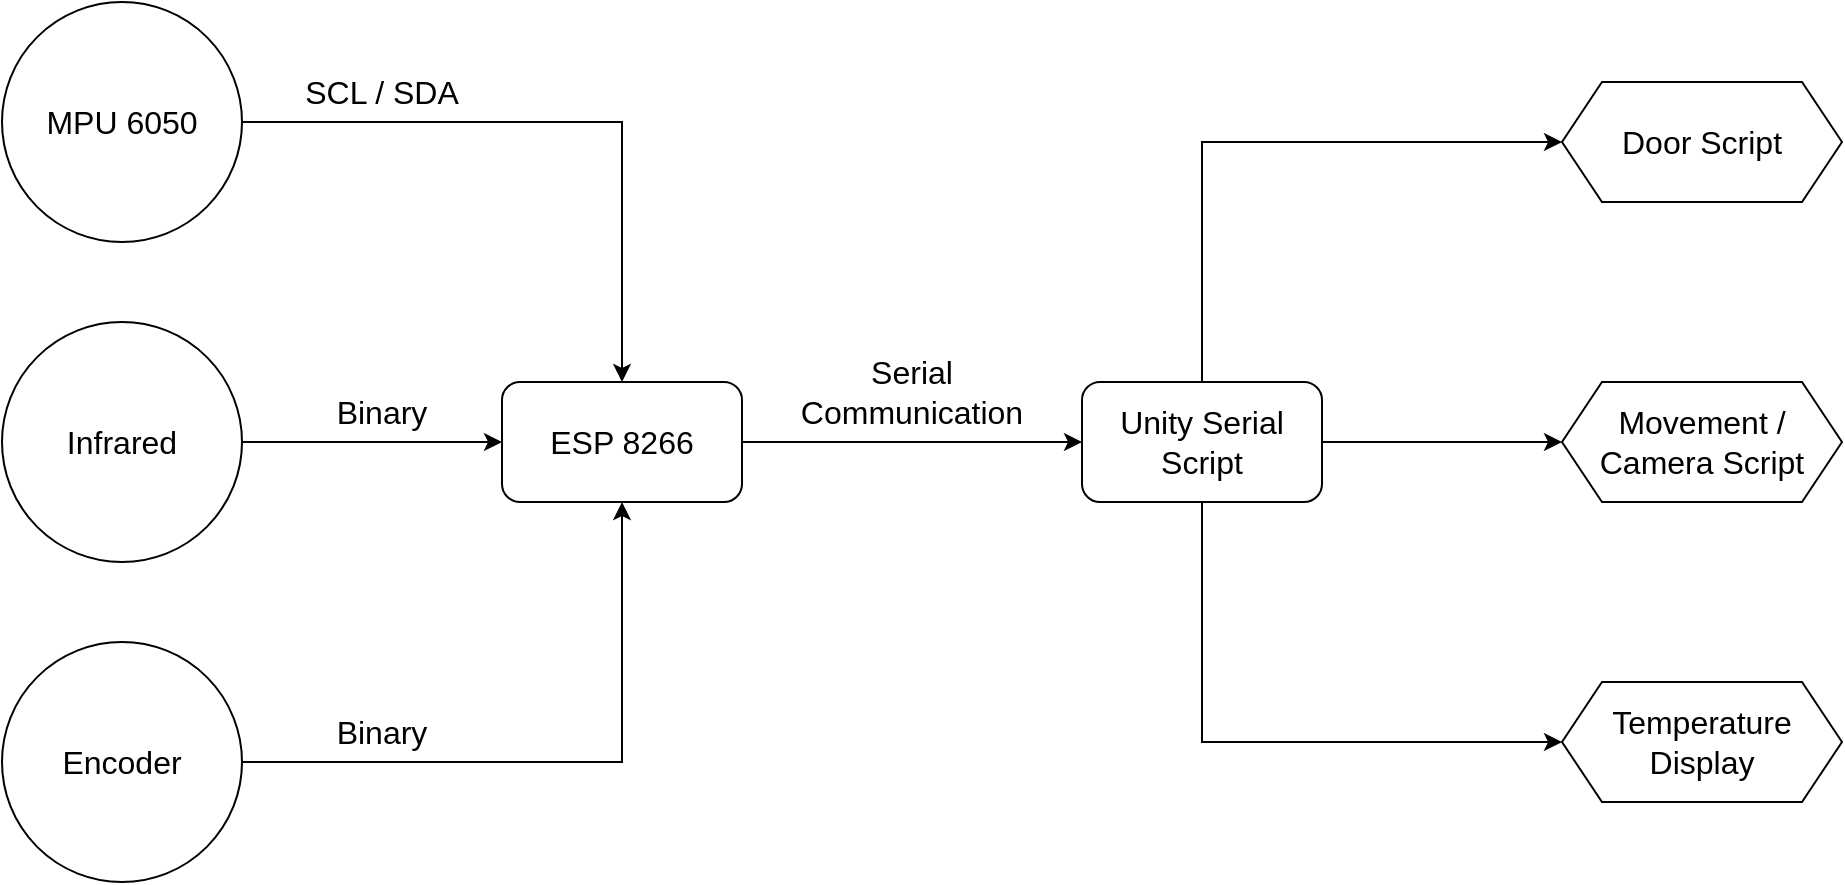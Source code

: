 <mxfile version="26.0.9">
  <diagram name="Page-1" id="j3pY8dBKefoVBeV--ytm">
    <mxGraphModel dx="1562" dy="818" grid="1" gridSize="10" guides="1" tooltips="1" connect="1" arrows="1" fold="1" page="1" pageScale="1" pageWidth="3300" pageHeight="4681" math="0" shadow="0">
      <root>
        <mxCell id="0" />
        <mxCell id="1" parent="0" />
        <mxCell id="4m4MqSXriAP7HQ8SUMze-7" style="edgeStyle=orthogonalEdgeStyle;rounded=0;orthogonalLoop=1;jettySize=auto;html=1;entryX=0.5;entryY=0;entryDx=0;entryDy=0;fontSize=16;" edge="1" parent="1" source="4m4MqSXriAP7HQ8SUMze-1" target="4m4MqSXriAP7HQ8SUMze-6">
          <mxGeometry relative="1" as="geometry" />
        </mxCell>
        <mxCell id="4m4MqSXriAP7HQ8SUMze-1" value="MPU 6050" style="ellipse;whiteSpace=wrap;html=1;fillColor=none;fontSize=16;" vertex="1" parent="1">
          <mxGeometry x="200" y="80" width="120" height="120" as="geometry" />
        </mxCell>
        <mxCell id="4m4MqSXriAP7HQ8SUMze-8" style="edgeStyle=orthogonalEdgeStyle;rounded=0;orthogonalLoop=1;jettySize=auto;html=1;exitX=1;exitY=0.5;exitDx=0;exitDy=0;entryX=0;entryY=0.5;entryDx=0;entryDy=0;fontSize=16;" edge="1" parent="1" source="4m4MqSXriAP7HQ8SUMze-2" target="4m4MqSXriAP7HQ8SUMze-6">
          <mxGeometry relative="1" as="geometry" />
        </mxCell>
        <mxCell id="4m4MqSXriAP7HQ8SUMze-2" value="Infrared" style="ellipse;whiteSpace=wrap;html=1;fillColor=none;fontSize=16;" vertex="1" parent="1">
          <mxGeometry x="200" y="240" width="120" height="120" as="geometry" />
        </mxCell>
        <mxCell id="4m4MqSXriAP7HQ8SUMze-9" style="edgeStyle=orthogonalEdgeStyle;rounded=0;orthogonalLoop=1;jettySize=auto;html=1;exitX=1;exitY=0.5;exitDx=0;exitDy=0;entryX=0.5;entryY=1;entryDx=0;entryDy=0;fontSize=16;" edge="1" parent="1" source="4m4MqSXriAP7HQ8SUMze-3" target="4m4MqSXriAP7HQ8SUMze-6">
          <mxGeometry relative="1" as="geometry" />
        </mxCell>
        <mxCell id="4m4MqSXriAP7HQ8SUMze-3" value="Encoder" style="ellipse;whiteSpace=wrap;html=1;fillColor=none;fontSize=16;" vertex="1" parent="1">
          <mxGeometry x="200" y="400" width="120" height="120" as="geometry" />
        </mxCell>
        <mxCell id="4m4MqSXriAP7HQ8SUMze-15" style="edgeStyle=orthogonalEdgeStyle;rounded=0;orthogonalLoop=1;jettySize=auto;html=1;exitX=1;exitY=0.5;exitDx=0;exitDy=0;fontSize=16;" edge="1" parent="1" source="4m4MqSXriAP7HQ8SUMze-6">
          <mxGeometry relative="1" as="geometry">
            <mxPoint x="740" y="300" as="targetPoint" />
          </mxGeometry>
        </mxCell>
        <mxCell id="4m4MqSXriAP7HQ8SUMze-6" value="&lt;div&gt;ESP 8266&lt;/div&gt;" style="rounded=1;whiteSpace=wrap;html=1;fillColor=none;fontSize=16;" vertex="1" parent="1">
          <mxGeometry x="450" y="270" width="120" height="60" as="geometry" />
        </mxCell>
        <mxCell id="4m4MqSXriAP7HQ8SUMze-10" value="SCL / SDA" style="text;html=1;align=center;verticalAlign=middle;whiteSpace=wrap;rounded=0;fontSize=16;" vertex="1" parent="1">
          <mxGeometry x="335" y="110" width="110" height="30" as="geometry" />
        </mxCell>
        <mxCell id="4m4MqSXriAP7HQ8SUMze-12" value="Binary" style="text;html=1;align=center;verticalAlign=middle;whiteSpace=wrap;rounded=0;fontSize=16;" vertex="1" parent="1">
          <mxGeometry x="360" y="270" width="60" height="30" as="geometry" />
        </mxCell>
        <mxCell id="4m4MqSXriAP7HQ8SUMze-13" value="Binary" style="text;html=1;align=center;verticalAlign=middle;whiteSpace=wrap;rounded=0;fontSize=16;" vertex="1" parent="1">
          <mxGeometry x="360" y="430" width="60" height="30" as="geometry" />
        </mxCell>
        <mxCell id="4m4MqSXriAP7HQ8SUMze-16" value="Serial Communication" style="text;html=1;align=center;verticalAlign=middle;whiteSpace=wrap;rounded=0;fontSize=16;" vertex="1" parent="1">
          <mxGeometry x="590" y="250" width="130" height="50" as="geometry" />
        </mxCell>
        <mxCell id="4m4MqSXriAP7HQ8SUMze-24" style="edgeStyle=orthogonalEdgeStyle;rounded=0;orthogonalLoop=1;jettySize=auto;html=1;exitX=0.5;exitY=0;exitDx=0;exitDy=0;entryX=0;entryY=0.5;entryDx=0;entryDy=0;fontSize=16;" edge="1" parent="1" source="4m4MqSXriAP7HQ8SUMze-18" target="4m4MqSXriAP7HQ8SUMze-20">
          <mxGeometry relative="1" as="geometry" />
        </mxCell>
        <mxCell id="4m4MqSXriAP7HQ8SUMze-25" style="edgeStyle=orthogonalEdgeStyle;rounded=0;orthogonalLoop=1;jettySize=auto;html=1;exitX=1;exitY=0.5;exitDx=0;exitDy=0;entryX=0;entryY=0.5;entryDx=0;entryDy=0;fontSize=16;" edge="1" parent="1" source="4m4MqSXriAP7HQ8SUMze-18" target="4m4MqSXriAP7HQ8SUMze-22">
          <mxGeometry relative="1" as="geometry" />
        </mxCell>
        <mxCell id="4m4MqSXriAP7HQ8SUMze-26" style="edgeStyle=orthogonalEdgeStyle;rounded=0;orthogonalLoop=1;jettySize=auto;html=1;exitX=0.5;exitY=1;exitDx=0;exitDy=0;entryX=0;entryY=0.5;entryDx=0;entryDy=0;fontSize=16;" edge="1" parent="1" source="4m4MqSXriAP7HQ8SUMze-18" target="4m4MqSXriAP7HQ8SUMze-23">
          <mxGeometry relative="1" as="geometry" />
        </mxCell>
        <mxCell id="4m4MqSXriAP7HQ8SUMze-18" value="Unity Serial Script" style="rounded=1;whiteSpace=wrap;html=1;fillColor=none;fontSize=16;" vertex="1" parent="1">
          <mxGeometry x="740" y="270" width="120" height="60" as="geometry" />
        </mxCell>
        <mxCell id="4m4MqSXriAP7HQ8SUMze-20" value="Door Script" style="shape=hexagon;perimeter=hexagonPerimeter2;whiteSpace=wrap;html=1;fixedSize=1;fillColor=none;fontSize=16;" vertex="1" parent="1">
          <mxGeometry x="980" y="120" width="140" height="60" as="geometry" />
        </mxCell>
        <mxCell id="4m4MqSXriAP7HQ8SUMze-22" value="Movement / Camera Script" style="shape=hexagon;perimeter=hexagonPerimeter2;whiteSpace=wrap;html=1;fixedSize=1;fillColor=none;fontSize=16;" vertex="1" parent="1">
          <mxGeometry x="980" y="270" width="140" height="60" as="geometry" />
        </mxCell>
        <mxCell id="4m4MqSXriAP7HQ8SUMze-23" value="&lt;div&gt;Temperature Display&lt;/div&gt;" style="shape=hexagon;perimeter=hexagonPerimeter2;whiteSpace=wrap;html=1;fixedSize=1;fillColor=none;fontSize=16;" vertex="1" parent="1">
          <mxGeometry x="980" y="420" width="140" height="60" as="geometry" />
        </mxCell>
      </root>
    </mxGraphModel>
  </diagram>
</mxfile>
